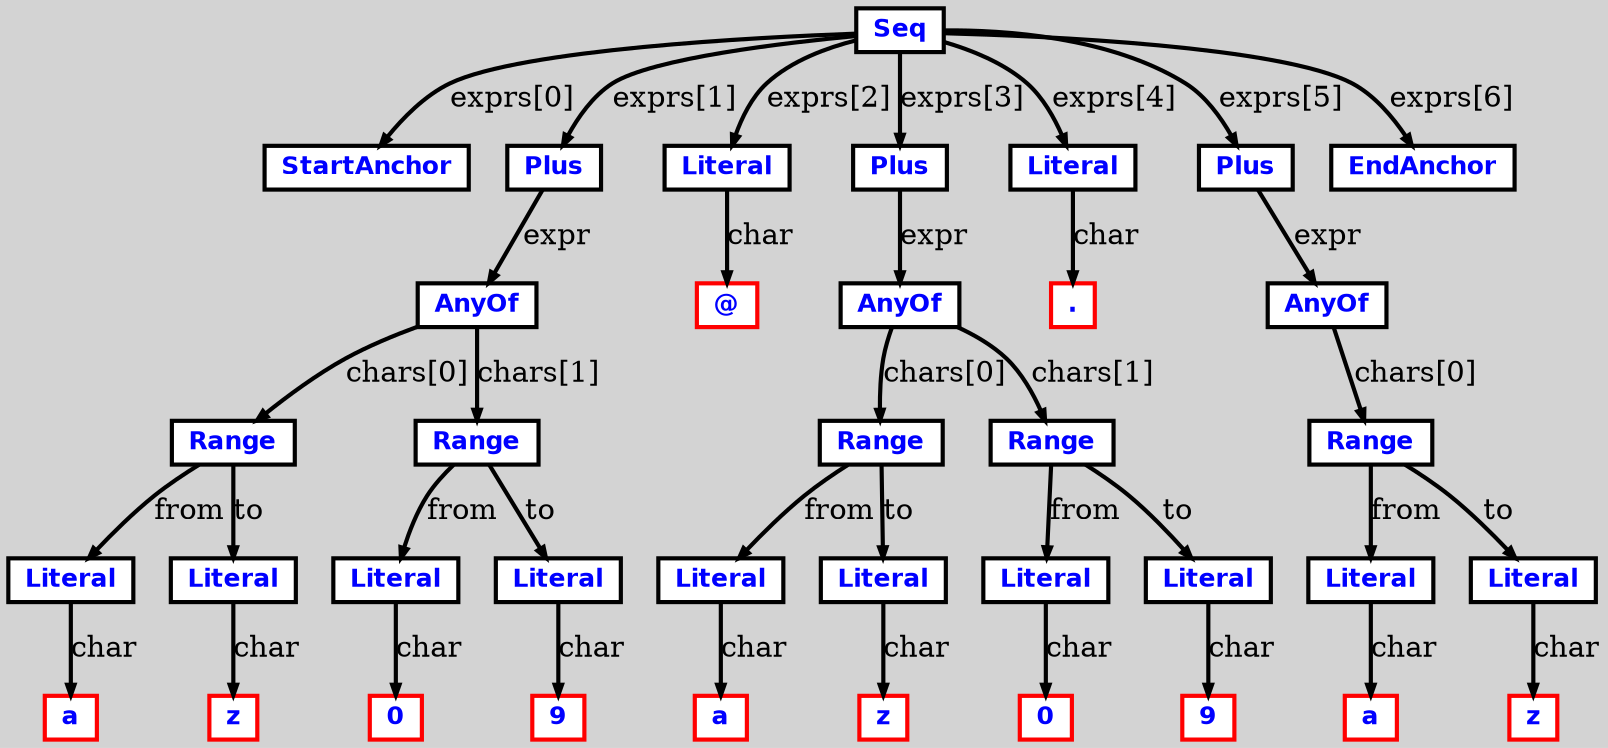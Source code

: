 digraph {
  ordering=out;
  ranksep=.4;
  bgcolor="lightgrey";
  
  node [shape=box, fixedsize=false, fontsize=12, fontname="Helvetica-bold", fontcolor="blue"
         width=.25, height=.25, color="black", fillcolor="white", style="filled, solid, bold"];
  edge [arrowsize=.5, color="black", style="bold"]
  60[label="Seq"]
  80[label="StartAnchor"]
  60 -> 80 [label="exprs[0]"]
  80[label="StartAnchor"]
  100[label="Plus"]
  60 -> 100 [label="exprs[1]"]
  100[label="Plus"]
  120[label="AnyOf"]
  100 -> 120 [label=expr]
  120[label="AnyOf"]
  140[label="Range"]
  120 -> 140 [label="chars[0]"]
  140[label="Range"]
  160[label="Literal"]
  140 -> 160 [label=from]
  160[label="Literal"]
  180[label="a",color=red]
  160 -> 180 [label="char"]
  200[label="Literal"]
  140 -> 200 [label=to]
  200[label="Literal"]
  220[label="z",color=red]
  200 -> 220 [label="char"]
  240[label="Range"]
  120 -> 240 [label="chars[1]"]
  240[label="Range"]
  260[label="Literal"]
  240 -> 260 [label=from]
  260[label="Literal"]
  280[label="0",color=red]
  260 -> 280 [label="char"]
  300[label="Literal"]
  240 -> 300 [label=to]
  300[label="Literal"]
  320[label="9",color=red]
  300 -> 320 [label="char"]
  340[label="Literal"]
  60 -> 340 [label="exprs[2]"]
  340[label="Literal"]
  360[label="@",color=red]
  340 -> 360 [label="char"]
  380[label="Plus"]
  60 -> 380 [label="exprs[3]"]
  380[label="Plus"]
  400[label="AnyOf"]
  380 -> 400 [label=expr]
  400[label="AnyOf"]
  420[label="Range"]
  400 -> 420 [label="chars[0]"]
  420[label="Range"]
  440[label="Literal"]
  420 -> 440 [label=from]
  440[label="Literal"]
  460[label="a",color=red]
  440 -> 460 [label="char"]
  480[label="Literal"]
  420 -> 480 [label=to]
  480[label="Literal"]
  500[label="z",color=red]
  480 -> 500 [label="char"]
  520[label="Range"]
  400 -> 520 [label="chars[1]"]
  520[label="Range"]
  540[label="Literal"]
  520 -> 540 [label=from]
  540[label="Literal"]
  560[label="0",color=red]
  540 -> 560 [label="char"]
  580[label="Literal"]
  520 -> 580 [label=to]
  580[label="Literal"]
  600[label="9",color=red]
  580 -> 600 [label="char"]
  620[label="Literal"]
  60 -> 620 [label="exprs[4]"]
  620[label="Literal"]
  640[label=".",color=red]
  620 -> 640 [label="char"]
  660[label="Plus"]
  60 -> 660 [label="exprs[5]"]
  660[label="Plus"]
  680[label="AnyOf"]
  660 -> 680 [label=expr]
  680[label="AnyOf"]
  700[label="Range"]
  680 -> 700 [label="chars[0]"]
  700[label="Range"]
  720[label="Literal"]
  700 -> 720 [label=from]
  720[label="Literal"]
  740[label="a",color=red]
  720 -> 740 [label="char"]
  760[label="Literal"]
  700 -> 760 [label=to]
  760[label="Literal"]
  780[label="z",color=red]
  760 -> 780 [label="char"]
  800[label="EndAnchor"]
  60 -> 800 [label="exprs[6]"]
  800[label="EndAnchor"]
}
